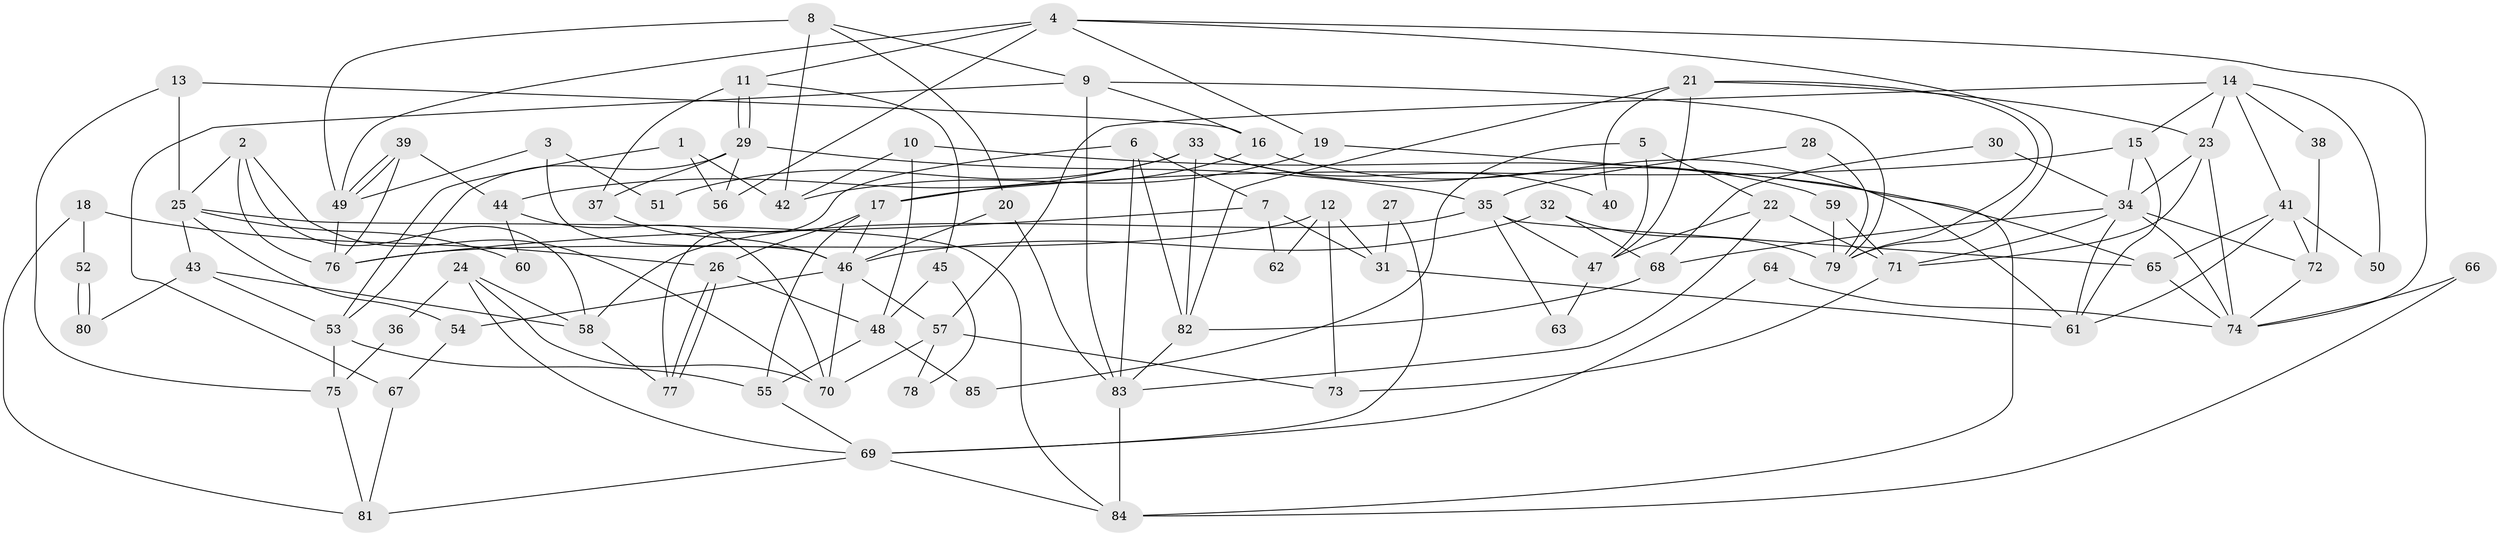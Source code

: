 // Generated by graph-tools (version 1.1) at 2025/02/03/09/25 03:02:14]
// undirected, 85 vertices, 170 edges
graph export_dot {
graph [start="1"]
  node [color=gray90,style=filled];
  1;
  2;
  3;
  4;
  5;
  6;
  7;
  8;
  9;
  10;
  11;
  12;
  13;
  14;
  15;
  16;
  17;
  18;
  19;
  20;
  21;
  22;
  23;
  24;
  25;
  26;
  27;
  28;
  29;
  30;
  31;
  32;
  33;
  34;
  35;
  36;
  37;
  38;
  39;
  40;
  41;
  42;
  43;
  44;
  45;
  46;
  47;
  48;
  49;
  50;
  51;
  52;
  53;
  54;
  55;
  56;
  57;
  58;
  59;
  60;
  61;
  62;
  63;
  64;
  65;
  66;
  67;
  68;
  69;
  70;
  71;
  72;
  73;
  74;
  75;
  76;
  77;
  78;
  79;
  80;
  81;
  82;
  83;
  84;
  85;
  1 -- 56;
  1 -- 53;
  1 -- 42;
  2 -- 58;
  2 -- 70;
  2 -- 25;
  2 -- 76;
  3 -- 46;
  3 -- 49;
  3 -- 51;
  4 -- 49;
  4 -- 74;
  4 -- 11;
  4 -- 19;
  4 -- 56;
  4 -- 79;
  5 -- 47;
  5 -- 22;
  5 -- 85;
  6 -- 82;
  6 -- 83;
  6 -- 7;
  6 -- 77;
  7 -- 76;
  7 -- 31;
  7 -- 62;
  8 -- 49;
  8 -- 9;
  8 -- 20;
  8 -- 42;
  9 -- 79;
  9 -- 16;
  9 -- 67;
  9 -- 83;
  10 -- 42;
  10 -- 65;
  10 -- 48;
  11 -- 29;
  11 -- 29;
  11 -- 37;
  11 -- 45;
  12 -- 31;
  12 -- 76;
  12 -- 62;
  12 -- 73;
  13 -- 75;
  13 -- 25;
  13 -- 16;
  14 -- 23;
  14 -- 15;
  14 -- 38;
  14 -- 41;
  14 -- 50;
  14 -- 57;
  15 -- 17;
  15 -- 61;
  15 -- 34;
  16 -- 61;
  16 -- 17;
  17 -- 26;
  17 -- 46;
  17 -- 55;
  18 -- 81;
  18 -- 26;
  18 -- 52;
  19 -- 42;
  19 -- 84;
  20 -- 46;
  20 -- 83;
  21 -- 23;
  21 -- 79;
  21 -- 40;
  21 -- 47;
  21 -- 82;
  22 -- 83;
  22 -- 47;
  22 -- 71;
  23 -- 34;
  23 -- 71;
  23 -- 74;
  24 -- 58;
  24 -- 70;
  24 -- 36;
  24 -- 69;
  25 -- 84;
  25 -- 43;
  25 -- 54;
  25 -- 60;
  26 -- 77;
  26 -- 77;
  26 -- 48;
  27 -- 69;
  27 -- 31;
  28 -- 35;
  28 -- 79;
  29 -- 37;
  29 -- 35;
  29 -- 53;
  29 -- 56;
  30 -- 34;
  30 -- 68;
  31 -- 61;
  32 -- 46;
  32 -- 68;
  32 -- 79;
  33 -- 59;
  33 -- 82;
  33 -- 40;
  33 -- 44;
  33 -- 51;
  34 -- 74;
  34 -- 61;
  34 -- 68;
  34 -- 71;
  34 -- 72;
  35 -- 58;
  35 -- 47;
  35 -- 63;
  35 -- 65;
  36 -- 75;
  37 -- 46;
  38 -- 72;
  39 -- 49;
  39 -- 49;
  39 -- 44;
  39 -- 76;
  41 -- 65;
  41 -- 50;
  41 -- 61;
  41 -- 72;
  43 -- 53;
  43 -- 58;
  43 -- 80;
  44 -- 70;
  44 -- 60;
  45 -- 48;
  45 -- 78;
  46 -- 57;
  46 -- 54;
  46 -- 70;
  47 -- 63;
  48 -- 55;
  48 -- 85;
  49 -- 76;
  52 -- 80;
  52 -- 80;
  53 -- 55;
  53 -- 75;
  54 -- 67;
  55 -- 69;
  57 -- 73;
  57 -- 70;
  57 -- 78;
  58 -- 77;
  59 -- 79;
  59 -- 71;
  64 -- 74;
  64 -- 69;
  65 -- 74;
  66 -- 84;
  66 -- 74;
  67 -- 81;
  68 -- 82;
  69 -- 84;
  69 -- 81;
  71 -- 73;
  72 -- 74;
  75 -- 81;
  82 -- 83;
  83 -- 84;
}
